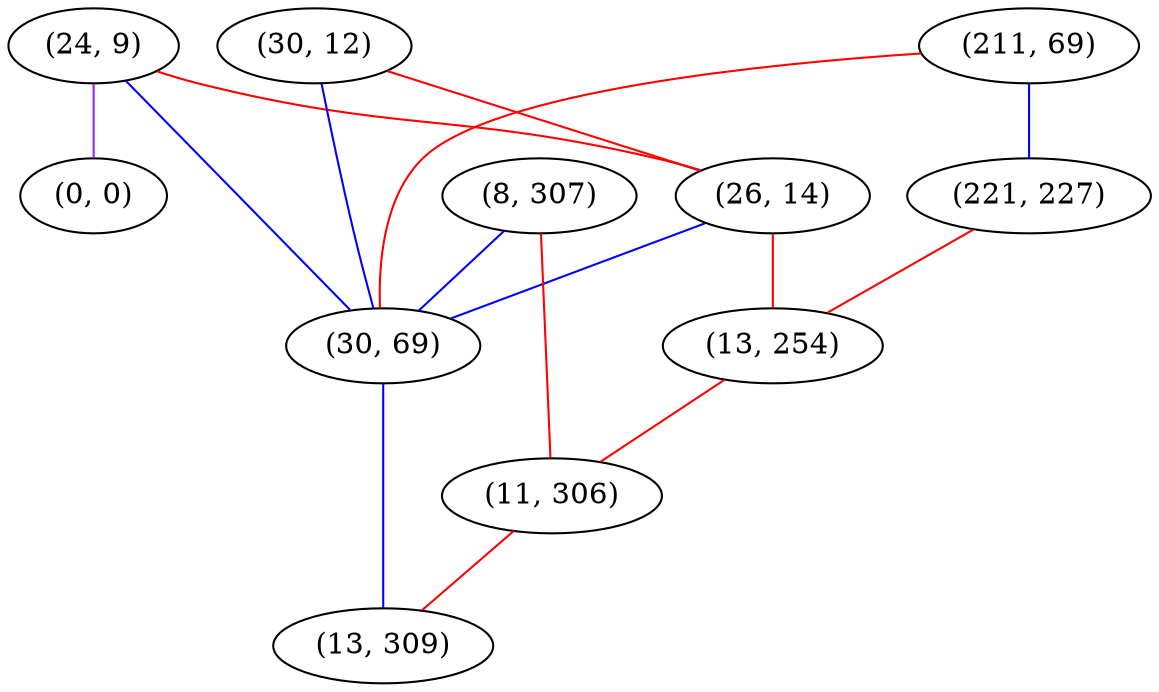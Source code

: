 graph "" {
"(24, 9)";
"(30, 12)";
"(26, 14)";
"(211, 69)";
"(8, 307)";
"(0, 0)";
"(30, 69)";
"(221, 227)";
"(13, 254)";
"(11, 306)";
"(13, 309)";
"(24, 9)" -- "(26, 14)"  [color=red, key=0, weight=1];
"(24, 9)" -- "(30, 69)"  [color=blue, key=0, weight=3];
"(24, 9)" -- "(0, 0)"  [color=purple, key=0, weight=4];
"(30, 12)" -- "(26, 14)"  [color=red, key=0, weight=1];
"(30, 12)" -- "(30, 69)"  [color=blue, key=0, weight=3];
"(26, 14)" -- "(13, 254)"  [color=red, key=0, weight=1];
"(26, 14)" -- "(30, 69)"  [color=blue, key=0, weight=3];
"(211, 69)" -- "(30, 69)"  [color=red, key=0, weight=1];
"(211, 69)" -- "(221, 227)"  [color=blue, key=0, weight=3];
"(8, 307)" -- "(11, 306)"  [color=red, key=0, weight=1];
"(8, 307)" -- "(30, 69)"  [color=blue, key=0, weight=3];
"(30, 69)" -- "(13, 309)"  [color=blue, key=0, weight=3];
"(221, 227)" -- "(13, 254)"  [color=red, key=0, weight=1];
"(13, 254)" -- "(11, 306)"  [color=red, key=0, weight=1];
"(11, 306)" -- "(13, 309)"  [color=red, key=0, weight=1];
}
